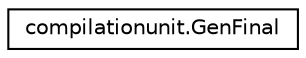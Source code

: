 digraph G
{
  edge [fontname="Helvetica",fontsize="10",labelfontname="Helvetica",labelfontsize="10"];
  node [fontname="Helvetica",fontsize="10",shape=record];
  rankdir=LR;
  Node1 [label="compilationunit.GenFinal",height=0.2,width=0.4,color="black", fillcolor="white", style="filled",URL="$classcompilationunit_1_1_gen_final.html"];
}
